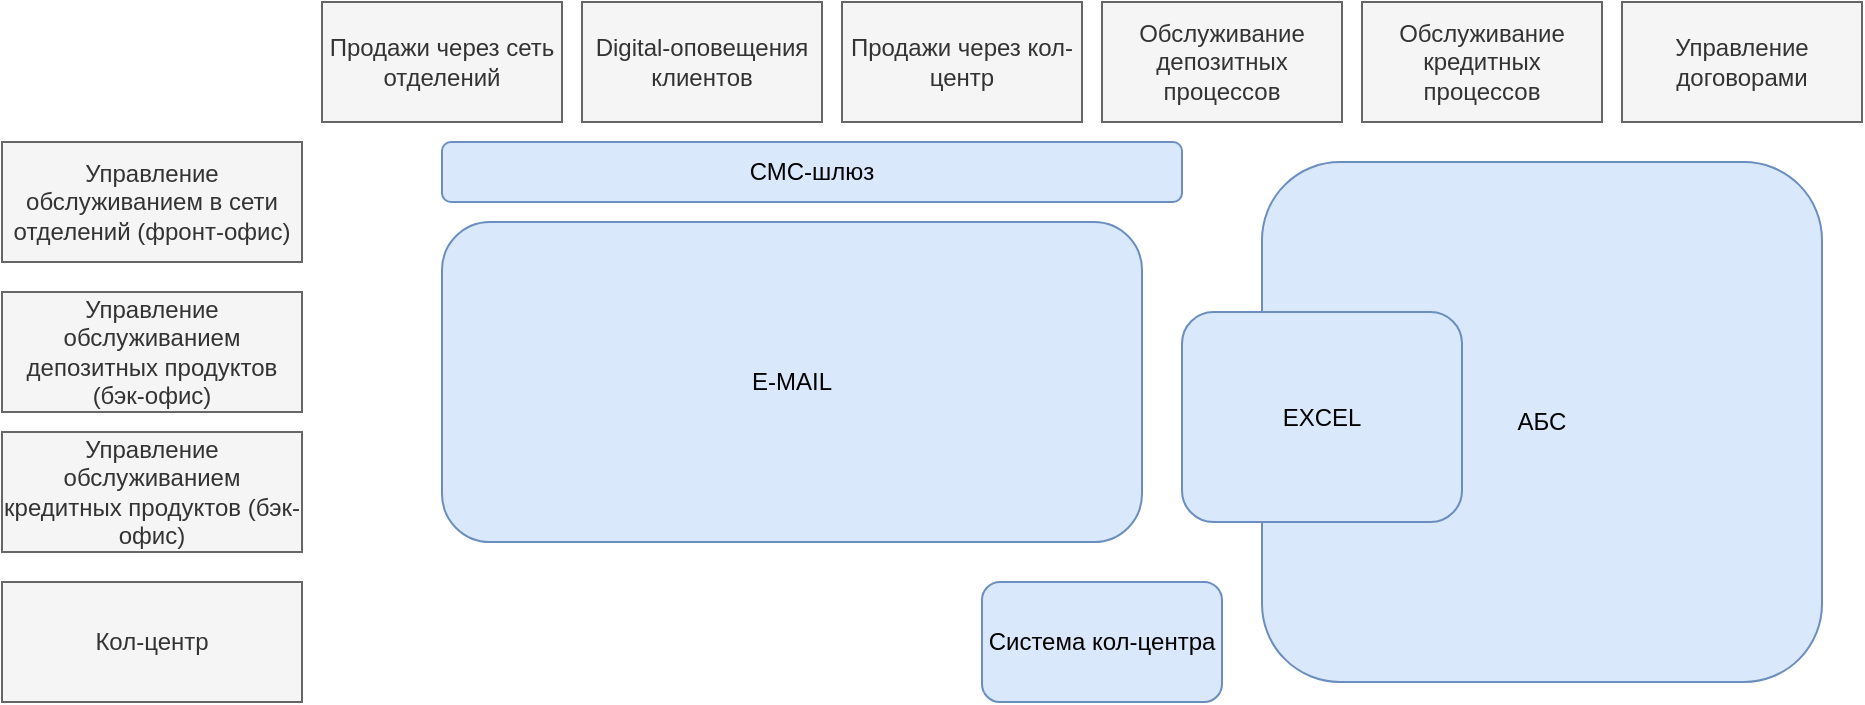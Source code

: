 <?xml version="1.0" encoding="UTF-8"?>
<mxfile version="25.0.0" pages="2">
  <diagram name="Ландшафт" id="AiTgGjgooif9tiNj5I28">
    <mxGraphModel dx="1781" dy="546" grid="1" gridSize="10" guides="1" tooltips="1" connect="1" arrows="1" fold="1" page="1" pageScale="1" pageWidth="827" pageHeight="1169" math="0" shadow="0">
      <root>
        <mxCell id="0" />
        <mxCell id="1" parent="0" />
        <mxCell id="4A16vvU8Vcy4Ds0KsBeR-1" value="Продажи через кол-центр" style="rounded=0;whiteSpace=wrap;html=1;fillColor=#f5f5f5;fontColor=#333333;strokeColor=#666666;" parent="1" vertex="1">
          <mxGeometry x="330" y="40" width="120" height="60" as="geometry" />
        </mxCell>
        <mxCell id="4A16vvU8Vcy4Ds0KsBeR-2" value="Digital-оповещения клиентов" style="rounded=0;whiteSpace=wrap;html=1;fillColor=#f5f5f5;fontColor=#333333;strokeColor=#666666;" parent="1" vertex="1">
          <mxGeometry x="200" y="40" width="120" height="60" as="geometry" />
        </mxCell>
        <mxCell id="4A16vvU8Vcy4Ds0KsBeR-3" value="Продажи через сеть отделений" style="rounded=0;whiteSpace=wrap;html=1;fillColor=#f5f5f5;fontColor=#333333;strokeColor=#666666;" parent="1" vertex="1">
          <mxGeometry x="70" y="40" width="120" height="60" as="geometry" />
        </mxCell>
        <mxCell id="4A16vvU8Vcy4Ds0KsBeR-4" value="Управление договорами" style="rounded=0;whiteSpace=wrap;html=1;fillColor=#f5f5f5;fontColor=#333333;strokeColor=#666666;" parent="1" vertex="1">
          <mxGeometry x="720" y="40" width="120" height="60" as="geometry" />
        </mxCell>
        <mxCell id="4A16vvU8Vcy4Ds0KsBeR-5" value="Обслуживание кредитных процессов" style="rounded=0;whiteSpace=wrap;html=1;fillColor=#f5f5f5;fontColor=#333333;strokeColor=#666666;" parent="1" vertex="1">
          <mxGeometry x="590" y="40" width="120" height="60" as="geometry" />
        </mxCell>
        <mxCell id="4A16vvU8Vcy4Ds0KsBeR-6" value="Обслуживание депозитных процессов" style="rounded=0;whiteSpace=wrap;html=1;fillColor=#f5f5f5;fontColor=#333333;strokeColor=#666666;" parent="1" vertex="1">
          <mxGeometry x="460" y="40" width="120" height="60" as="geometry" />
        </mxCell>
        <mxCell id="4A16vvU8Vcy4Ds0KsBeR-7" value="Управление обслуживанием в сети отделений (фронт-офис)" style="rounded=0;whiteSpace=wrap;html=1;fillColor=#f5f5f5;fontColor=#333333;strokeColor=#666666;" parent="1" vertex="1">
          <mxGeometry x="-90" y="110" width="150" height="60" as="geometry" />
        </mxCell>
        <mxCell id="4A16vvU8Vcy4Ds0KsBeR-10" value="Кол-центр" style="rounded=0;whiteSpace=wrap;html=1;fillColor=#f5f5f5;fontColor=#333333;strokeColor=#666666;" parent="1" vertex="1">
          <mxGeometry x="-90" y="330" width="150" height="60" as="geometry" />
        </mxCell>
        <mxCell id="4A16vvU8Vcy4Ds0KsBeR-11" value="Управление обслуживанием кредитных продуктов (бэк-офис)" style="rounded=0;whiteSpace=wrap;html=1;fillColor=#f5f5f5;fontColor=#333333;strokeColor=#666666;" parent="1" vertex="1">
          <mxGeometry x="-90" y="255" width="150" height="60" as="geometry" />
        </mxCell>
        <mxCell id="4A16vvU8Vcy4Ds0KsBeR-12" value="Управление обслуживанием депозитных продуктов (бэк-офис)" style="rounded=0;whiteSpace=wrap;html=1;fillColor=#f5f5f5;fontColor=#333333;strokeColor=#666666;" parent="1" vertex="1">
          <mxGeometry x="-90" y="185" width="150" height="60" as="geometry" />
        </mxCell>
        <mxCell id="u710TmriDDb738VD2jTA-1" value="АБС" style="rounded=1;whiteSpace=wrap;html=1;fillColor=#dae8fc;strokeColor=#6c8ebf;" vertex="1" parent="1">
          <mxGeometry x="540" y="120" width="280" height="260" as="geometry" />
        </mxCell>
        <mxCell id="3sPrvEs-SqWx4CrejFXe-1" value="СМС-шлюз" style="rounded=1;whiteSpace=wrap;html=1;fillColor=#dae8fc;strokeColor=#6c8ebf;" vertex="1" parent="1">
          <mxGeometry x="130" y="110" width="370" height="30" as="geometry" />
        </mxCell>
        <mxCell id="wInpmn4WWoqVGxjmzsgN-1" value="EXCEL" style="rounded=1;whiteSpace=wrap;html=1;fillColor=#dae8fc;strokeColor=#6c8ebf;" vertex="1" parent="1">
          <mxGeometry x="500" y="195" width="140" height="105" as="geometry" />
        </mxCell>
        <mxCell id="wInpmn4WWoqVGxjmzsgN-2" value="Система кол-центра" style="rounded=1;whiteSpace=wrap;html=1;fillColor=#dae8fc;strokeColor=#6c8ebf;" vertex="1" parent="1">
          <mxGeometry x="400" y="330" width="120" height="60" as="geometry" />
        </mxCell>
        <mxCell id="kg07iihOn26oi-FNHj5u-1" value="E-MAIL" style="rounded=1;whiteSpace=wrap;html=1;fillColor=#dae8fc;strokeColor=#6c8ebf;" vertex="1" parent="1">
          <mxGeometry x="130" y="150" width="350" height="160" as="geometry" />
        </mxCell>
      </root>
    </mxGraphModel>
  </diagram>
  <diagram id="hrFo6idqH6cNxaKtYPjL" name="Интеграция">
    <mxGraphModel grid="1" page="1" gridSize="10" guides="1" tooltips="1" connect="1" arrows="1" fold="1" pageScale="1" pageWidth="827" pageHeight="1169" math="0" shadow="0">
      <root>
        <mxCell id="0" />
        <mxCell id="1" parent="0" />
        <mxCell id="LLLEc-gwzEeFxHP9RX0q-1" value="Система кол-центра" style="rounded=1;whiteSpace=wrap;html=1;fillColor=#7EA6E0;strokeColor=#6c8ebf;" parent="1" vertex="1">
          <mxGeometry x="500" y="260" width="160" height="60" as="geometry" />
        </mxCell>
        <mxCell id="bAKAbkZsD3NydZc1Tk52-21" style="edgeStyle=orthogonalEdgeStyle;rounded=0;orthogonalLoop=1;jettySize=auto;html=1;exitX=0.5;exitY=0;exitDx=0;exitDy=0;entryX=0.5;entryY=1;entryDx=0;entryDy=0;" edge="1" parent="1" source="LLLEc-gwzEeFxHP9RX0q-3" target="bAKAbkZsD3NydZc1Tk52-20">
          <mxGeometry relative="1" as="geometry" />
        </mxCell>
        <mxCell id="bAKAbkZsD3NydZc1Tk52-22" value="результат обработки обращения" style="edgeLabel;html=1;align=center;verticalAlign=middle;resizable=0;points=[];" vertex="1" connectable="0" parent="bAKAbkZsD3NydZc1Tk52-21">
          <mxGeometry x="0.04" y="-1" relative="1" as="geometry">
            <mxPoint as="offset" />
          </mxGeometry>
        </mxCell>
        <mxCell id="LLLEc-gwzEeFxHP9RX0q-3" value="АБС (автоматизированная банковская система)" style="rounded=1;whiteSpace=wrap;html=1;fillColor=#7EA6E0;strokeColor=#6c8ebf;" parent="1" vertex="1">
          <mxGeometry x="500" y="190" width="160" height="60" as="geometry" />
        </mxCell>
        <mxCell id="LLLEc-gwzEeFxHP9RX0q-4" value="Excel (документ со ставками)" style="rounded=1;whiteSpace=wrap;html=1;fillColor=#7EA6E0;strokeColor=#6c8ebf;" parent="1" vertex="1">
          <mxGeometry x="500" y="330" width="160" height="60" as="geometry" />
        </mxCell>
        <mxCell id="LLLEc-gwzEeFxHP9RX0q-7" value="Клиенты (внешнее взаимодействие)" style="shape=umlActor;verticalLabelPosition=bottom;verticalAlign=top;html=1;outlineConnect=0;" parent="1" vertex="1">
          <mxGeometry x="110" y="100" width="50" height="70" as="geometry" />
        </mxCell>
        <mxCell id="LLLEc-gwzEeFxHP9RX0q-8" value="Сотрудники фронт-офиса" style="shape=umlActor;verticalLabelPosition=bottom;verticalAlign=top;html=1;outlineConnect=0;strokeColor=#CC0000;fillColor=#CC0000;" parent="1" vertex="1">
          <mxGeometry x="110" y="255" width="50" height="70" as="geometry" />
        </mxCell>
        <mxCell id="LLLEc-gwzEeFxHP9RX0q-9" value="Сотрудники бэк-офиса" style="shape=umlActor;verticalLabelPosition=bottom;verticalAlign=top;html=1;outlineConnect=0;fillColor=#dae8fc;strokeColor=#6c8ebf;" parent="1" vertex="1">
          <mxGeometry x="110" y="385" width="50" height="70" as="geometry" />
        </mxCell>
        <mxCell id="LLLEc-gwzEeFxHP9RX0q-10" value="Менеджер депозитов" style="shape=umlActor;verticalLabelPosition=bottom;verticalAlign=top;html=1;outlineConnect=0;fillColor=#FFCE9F;strokeColor=#FFCE9F;" parent="1" vertex="1">
          <mxGeometry x="827" y="280" width="50" height="70" as="geometry" />
        </mxCell>
        <mxCell id="bAKAbkZsD3NydZc1Tk52-3" value="" style="endArrow=classic;html=1;rounded=0;" edge="1" parent="1">
          <mxGeometry width="50" height="50" relative="1" as="geometry">
            <mxPoint x="140" y="200" as="sourcePoint" />
            <mxPoint x="140" y="240" as="targetPoint" />
          </mxGeometry>
        </mxCell>
        <mxCell id="bAKAbkZsD3NydZc1Tk52-7" value="посещает офис" style="edgeLabel;html=1;align=center;verticalAlign=middle;resizable=0;points=[];" vertex="1" connectable="0" parent="bAKAbkZsD3NydZc1Tk52-3">
          <mxGeometry x="-0.1" y="-1" relative="1" as="geometry">
            <mxPoint as="offset" />
          </mxGeometry>
        </mxCell>
        <mxCell id="bAKAbkZsD3NydZc1Tk52-4" value="" style="endArrow=classic;html=1;rounded=0;strokeColor=#CC0000;" edge="1" parent="1">
          <mxGeometry width="50" height="50" relative="1" as="geometry">
            <mxPoint x="200" y="290" as="sourcePoint" />
            <mxPoint x="490" y="420" as="targetPoint" />
          </mxGeometry>
        </mxCell>
        <mxCell id="bAKAbkZsD3NydZc1Tk52-8" value="коммуникация с бэк-офисом" style="edgeLabel;html=1;align=center;verticalAlign=middle;resizable=0;points=[];" vertex="1" connectable="0" parent="bAKAbkZsD3NydZc1Tk52-4">
          <mxGeometry x="-0.036" y="1" relative="1" as="geometry">
            <mxPoint as="offset" />
          </mxGeometry>
        </mxCell>
        <mxCell id="bAKAbkZsD3NydZc1Tk52-5" value="E-mail" style="rounded=1;whiteSpace=wrap;html=1;fillColor=#7EA6E0;strokeColor=#6c8ebf;" vertex="1" parent="1">
          <mxGeometry x="500" y="400" width="160" height="60" as="geometry" />
        </mxCell>
        <mxCell id="bAKAbkZsD3NydZc1Tk52-6" value="" style="endArrow=classic;html=1;rounded=0;strokeColor=#7EA6E0;" edge="1" parent="1">
          <mxGeometry width="50" height="50" relative="1" as="geometry">
            <mxPoint x="490" y="430" as="sourcePoint" />
            <mxPoint x="190" y="440" as="targetPoint" />
          </mxGeometry>
        </mxCell>
        <mxCell id="bAKAbkZsD3NydZc1Tk52-32" value="получает запросы и excel" style="edgeLabel;html=1;align=center;verticalAlign=middle;resizable=0;points=[];" vertex="1" connectable="0" parent="bAKAbkZsD3NydZc1Tk52-6">
          <mxGeometry x="0.046" y="-3" relative="1" as="geometry">
            <mxPoint as="offset" />
          </mxGeometry>
        </mxCell>
        <mxCell id="bAKAbkZsD3NydZc1Tk52-11" value="" style="endArrow=classic;html=1;rounded=0;" edge="1" parent="1">
          <mxGeometry width="50" height="50" relative="1" as="geometry">
            <mxPoint x="200" y="140" as="sourcePoint" />
            <mxPoint x="490" y="290" as="targetPoint" />
          </mxGeometry>
        </mxCell>
        <mxCell id="bAKAbkZsD3NydZc1Tk52-12" value="Сообщает об открытии депозита" style="edgeLabel;html=1;align=center;verticalAlign=middle;resizable=0;points=[];" vertex="1" connectable="0" parent="bAKAbkZsD3NydZc1Tk52-11">
          <mxGeometry x="0.03" y="1" relative="1" as="geometry">
            <mxPoint as="offset" />
          </mxGeometry>
        </mxCell>
        <mxCell id="bAKAbkZsD3NydZc1Tk52-13" value="Сотрудник коллцентра" style="shape=umlActor;verticalLabelPosition=bottom;verticalAlign=top;html=1;outlineConnect=0;fillColor=#9AC7BF;strokeColor=#9AC7BF;" vertex="1" parent="1">
          <mxGeometry x="790" y="150" width="50" height="70" as="geometry" />
        </mxCell>
        <mxCell id="bAKAbkZsD3NydZc1Tk52-14" value="" style="endArrow=classic;html=1;rounded=0;strokeColor=#9AC7BF;" edge="1" parent="1">
          <mxGeometry width="50" height="50" relative="1" as="geometry">
            <mxPoint x="780" y="190" as="sourcePoint" />
            <mxPoint x="670" y="220" as="targetPoint" />
          </mxGeometry>
        </mxCell>
        <mxCell id="bAKAbkZsD3NydZc1Tk52-28" value="заносит данные&amp;nbsp;&lt;div&gt;по обращению&lt;/div&gt;" style="edgeLabel;html=1;align=center;verticalAlign=middle;resizable=0;points=[];" vertex="1" connectable="0" parent="bAKAbkZsD3NydZc1Tk52-14">
          <mxGeometry x="-0.009" y="-2" relative="1" as="geometry">
            <mxPoint as="offset" />
          </mxGeometry>
        </mxCell>
        <mxCell id="bAKAbkZsD3NydZc1Tk52-16" value="" style="endArrow=classic;html=1;rounded=0;strokeColor=#9AC7BF;" edge="1" parent="1">
          <mxGeometry width="50" height="50" relative="1" as="geometry">
            <mxPoint x="670" y="290" as="sourcePoint" />
            <mxPoint x="810" y="250" as="targetPoint" />
          </mxGeometry>
        </mxCell>
        <mxCell id="bAKAbkZsD3NydZc1Tk52-27" value="обработка обращений" style="edgeLabel;html=1;align=center;verticalAlign=middle;resizable=0;points=[];" vertex="1" connectable="0" parent="bAKAbkZsD3NydZc1Tk52-16">
          <mxGeometry x="-0.166" y="1" relative="1" as="geometry">
            <mxPoint as="offset" />
          </mxGeometry>
        </mxCell>
        <mxCell id="bAKAbkZsD3NydZc1Tk52-17" value="" style="endArrow=classic;html=1;rounded=0;strokeColor=#7EA6E0;startArrow=classicThin;startFill=1;" edge="1" parent="1">
          <mxGeometry width="50" height="50" relative="1" as="geometry">
            <mxPoint x="490" y="230" as="sourcePoint" />
            <mxPoint x="200" y="420" as="targetPoint" />
          </mxGeometry>
        </mxCell>
        <mxCell id="bAKAbkZsD3NydZc1Tk52-18" value="обработка заявки" style="edgeLabel;html=1;align=center;verticalAlign=middle;resizable=0;points=[];" vertex="1" connectable="0" parent="bAKAbkZsD3NydZc1Tk52-17">
          <mxGeometry x="-0.168" y="1" relative="1" as="geometry">
            <mxPoint as="offset" />
          </mxGeometry>
        </mxCell>
        <mxCell id="bAKAbkZsD3NydZc1Tk52-23" value="результат обработки обращения" style="edgeStyle=orthogonalEdgeStyle;rounded=0;orthogonalLoop=1;jettySize=auto;html=1;" edge="1" parent="1" source="bAKAbkZsD3NydZc1Tk52-20">
          <mxGeometry relative="1" as="geometry">
            <mxPoint x="200" y="130" as="targetPoint" />
          </mxGeometry>
        </mxCell>
        <mxCell id="bAKAbkZsD3NydZc1Tk52-20" value="СМС-шлюз" style="rounded=1;whiteSpace=wrap;html=1;fillColor=#7EA6E0;strokeColor=#6c8ebf;" vertex="1" parent="1">
          <mxGeometry x="500" y="80" width="160" height="60" as="geometry" />
        </mxCell>
        <mxCell id="bAKAbkZsD3NydZc1Tk52-24" value="" style="endArrow=classic;html=1;rounded=0;strokeColor=#CC0000;" edge="1" parent="1">
          <mxGeometry width="50" height="50" relative="1" as="geometry">
            <mxPoint x="200" y="280" as="sourcePoint" />
            <mxPoint x="490" y="220" as="targetPoint" />
          </mxGeometry>
        </mxCell>
        <mxCell id="bAKAbkZsD3NydZc1Tk52-25" value="заносит результат обращения" style="edgeLabel;html=1;align=center;verticalAlign=middle;resizable=0;points=[];" vertex="1" connectable="0" parent="bAKAbkZsD3NydZc1Tk52-24">
          <mxGeometry x="-0.024" y="3" relative="1" as="geometry">
            <mxPoint as="offset" />
          </mxGeometry>
        </mxCell>
        <mxCell id="bAKAbkZsD3NydZc1Tk52-26" value="" style="endArrow=classic;html=1;rounded=0;strokeColor=#FFCE9F;" edge="1" parent="1">
          <mxGeometry width="50" height="50" relative="1" as="geometry">
            <mxPoint x="680" y="340" as="sourcePoint" />
            <mxPoint x="810" y="310" as="targetPoint" />
          </mxGeometry>
        </mxCell>
        <mxCell id="bAKAbkZsD3NydZc1Tk52-29" value="получает на обработку" style="edgeLabel;html=1;align=center;verticalAlign=middle;resizable=0;points=[];" vertex="1" connectable="0" parent="bAKAbkZsD3NydZc1Tk52-26">
          <mxGeometry x="-0.055" y="2" relative="1" as="geometry">
            <mxPoint as="offset" />
          </mxGeometry>
        </mxCell>
        <mxCell id="bAKAbkZsD3NydZc1Tk52-30" value="" style="endArrow=classic;html=1;rounded=0;strokeColor=#FFCE9F;" edge="1" parent="1">
          <mxGeometry width="50" height="50" relative="1" as="geometry">
            <mxPoint x="860" y="390" as="sourcePoint" />
            <mxPoint x="630" y="470" as="targetPoint" />
            <Array as="points">
              <mxPoint x="850" y="490" />
            </Array>
          </mxGeometry>
        </mxCell>
        <mxCell id="bAKAbkZsD3NydZc1Tk52-31" value="отправляет Excel" style="edgeLabel;html=1;align=center;verticalAlign=middle;resizable=0;points=[];" vertex="1" connectable="0" parent="bAKAbkZsD3NydZc1Tk52-30">
          <mxGeometry x="-0.701" y="2" relative="1" as="geometry">
            <mxPoint as="offset" />
          </mxGeometry>
        </mxCell>
      </root>
    </mxGraphModel>
  </diagram>
</mxfile>
